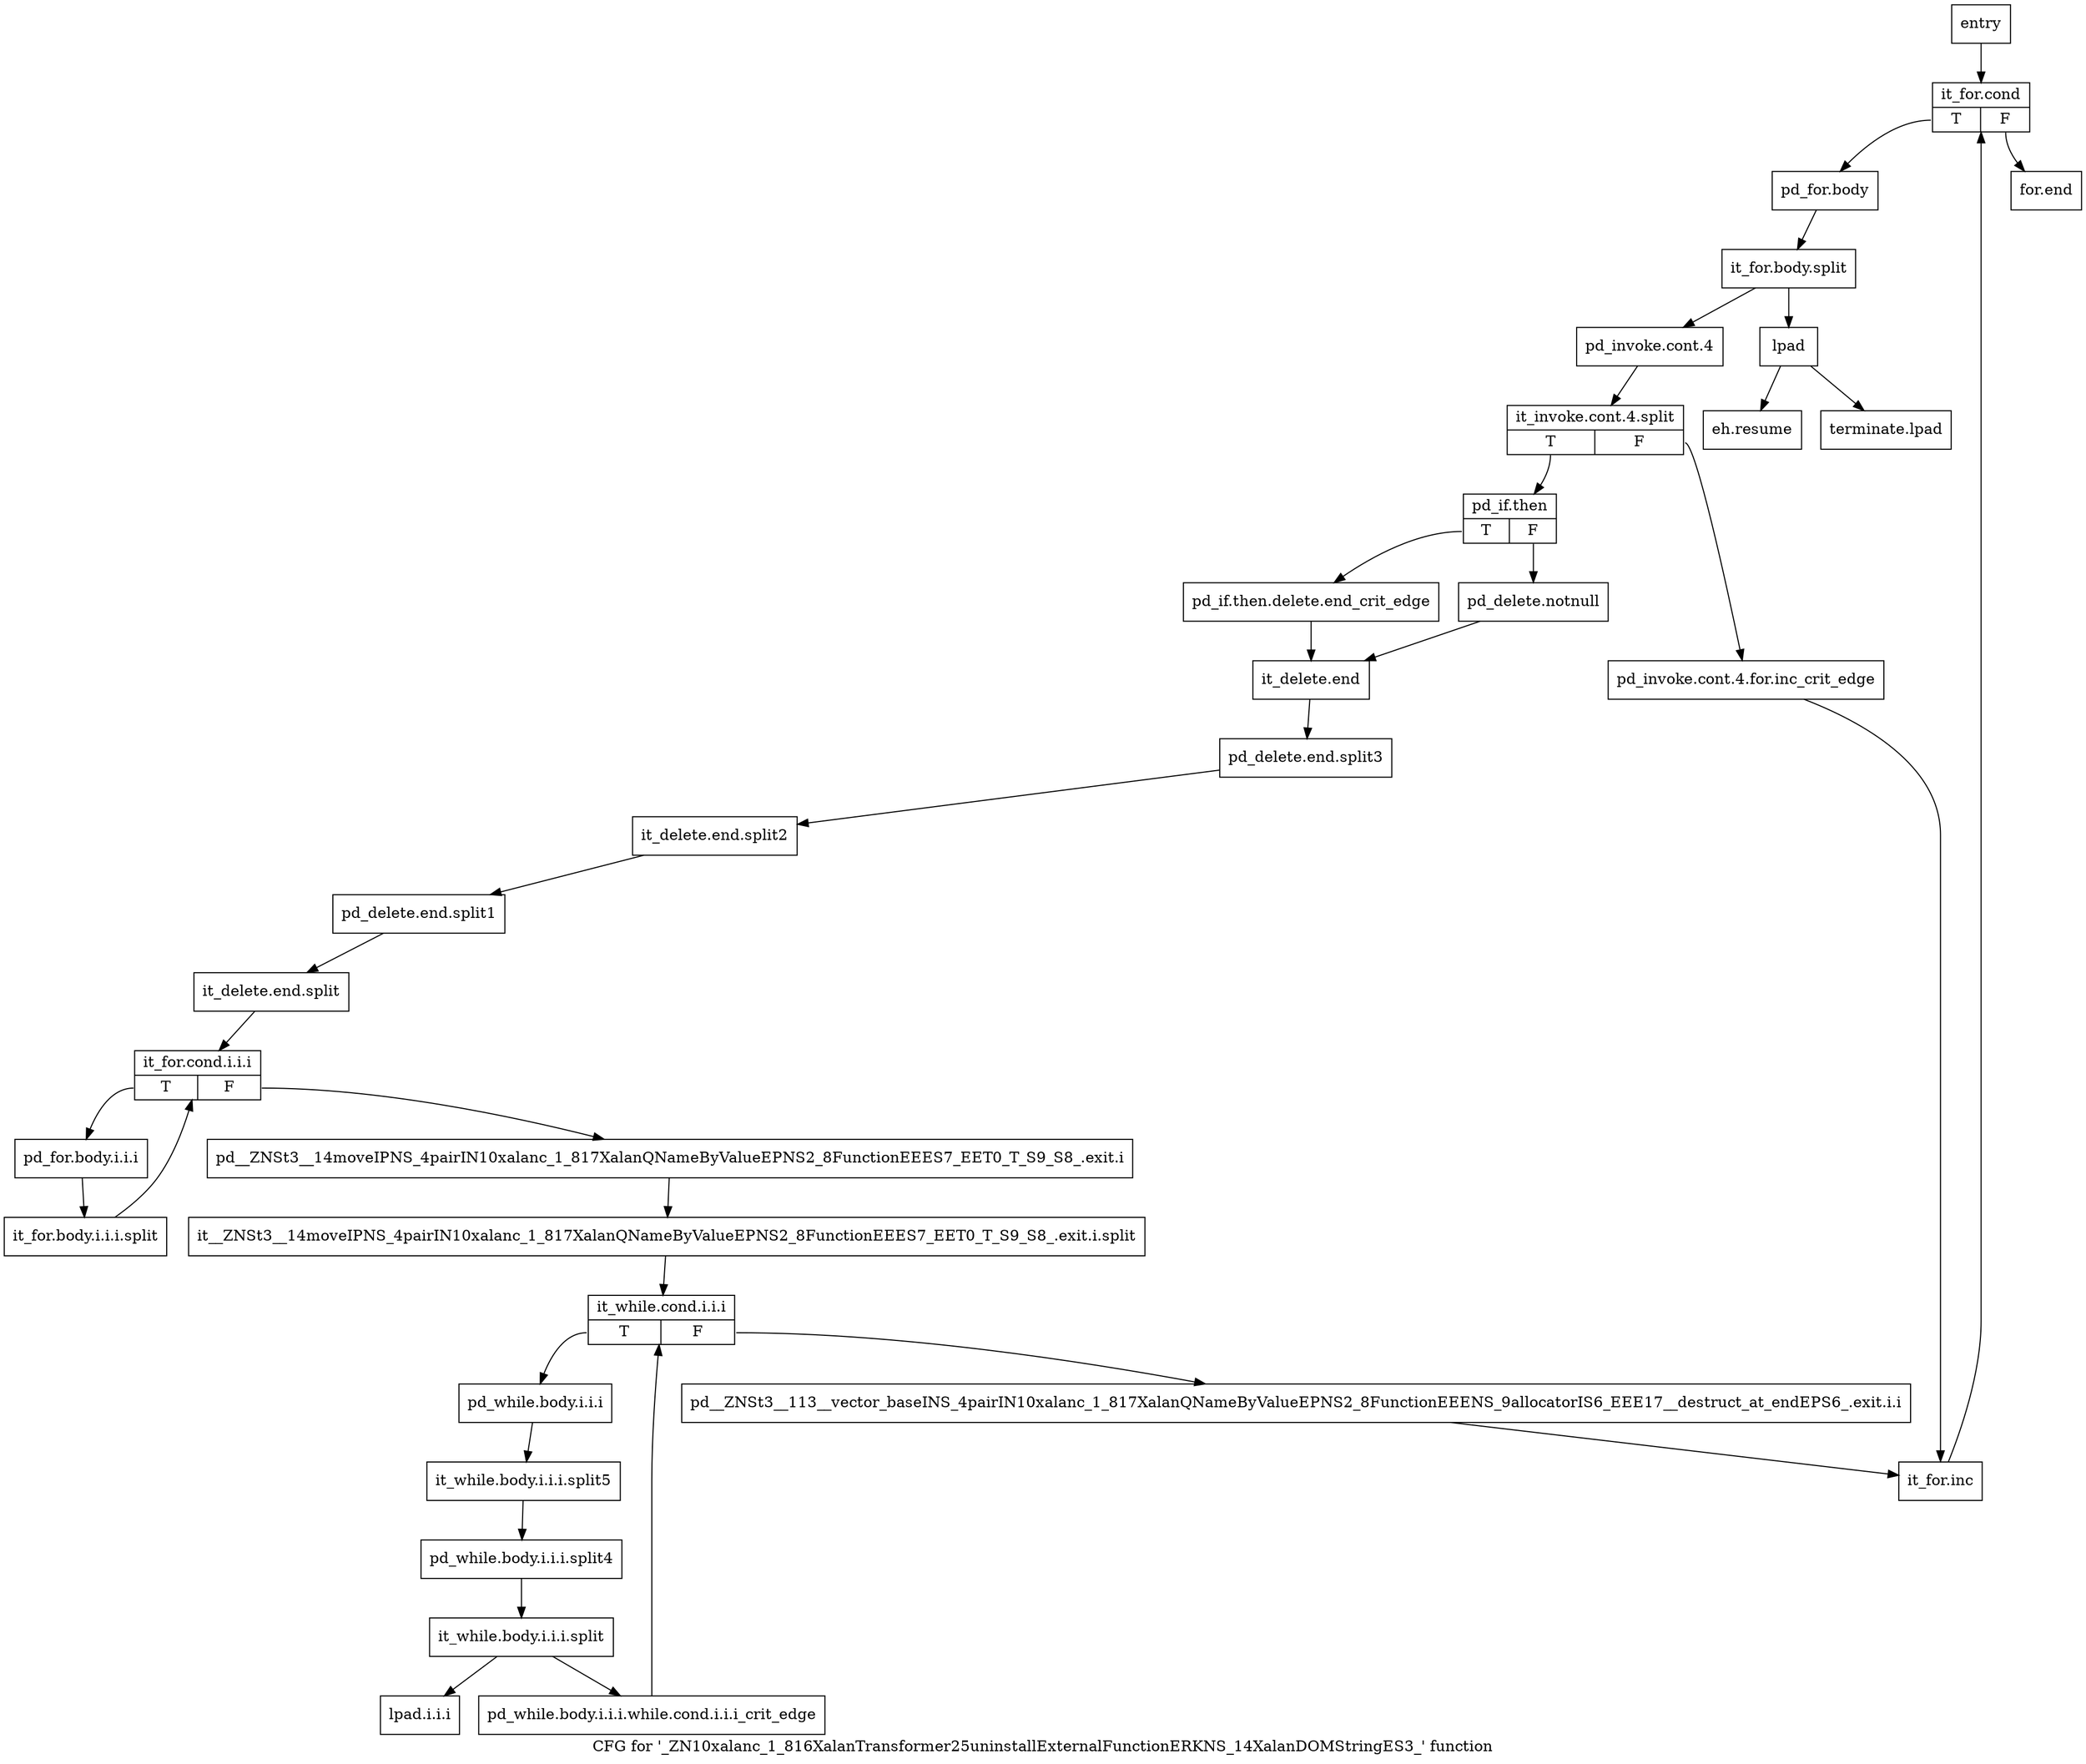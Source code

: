 digraph "CFG for '_ZN10xalanc_1_816XalanTransformer25uninstallExternalFunctionERKNS_14XalanDOMStringES3_' function" {
	label="CFG for '_ZN10xalanc_1_816XalanTransformer25uninstallExternalFunctionERKNS_14XalanDOMStringES3_' function";

	Node0x91ed1c0 [shape=record,label="{entry}"];
	Node0x91ed1c0 -> Node0x91ed210;
	Node0x91ed210 [shape=record,label="{it_for.cond|{<s0>T|<s1>F}}"];
	Node0x91ed210:s0 -> Node0x91ed260;
	Node0x91ed210:s1 -> Node0x91ed7b0;
	Node0x91ed260 [shape=record,label="{pd_for.body}"];
	Node0x91ed260 -> Node0xcb8cb60;
	Node0xcb8cb60 [shape=record,label="{it_for.body.split}"];
	Node0xcb8cb60 -> Node0x91ed2b0;
	Node0xcb8cb60 -> Node0x91ed710;
	Node0x91ed2b0 [shape=record,label="{pd_invoke.cont.4}"];
	Node0x91ed2b0 -> Node0xcb8cf20;
	Node0xcb8cf20 [shape=record,label="{it_invoke.cont.4.split|{<s0>T|<s1>F}}"];
	Node0xcb8cf20:s0 -> Node0x91ed350;
	Node0xcb8cf20:s1 -> Node0x91ed300;
	Node0x91ed300 [shape=record,label="{pd_invoke.cont.4.for.inc_crit_edge}"];
	Node0x91ed300 -> Node0x91ed760;
	Node0x91ed350 [shape=record,label="{pd_if.then|{<s0>T|<s1>F}}"];
	Node0x91ed350:s0 -> Node0x91ed3a0;
	Node0x91ed350:s1 -> Node0x91ed3f0;
	Node0x91ed3a0 [shape=record,label="{pd_if.then.delete.end_crit_edge}"];
	Node0x91ed3a0 -> Node0x91ed440;
	Node0x91ed3f0 [shape=record,label="{pd_delete.notnull}"];
	Node0x91ed3f0 -> Node0x91ed440;
	Node0x91ed440 [shape=record,label="{it_delete.end}"];
	Node0x91ed440 -> Node0xcb8cde0;
	Node0xcb8cde0 [shape=record,label="{pd_delete.end.split3}"];
	Node0xcb8cde0 -> Node0xcb8cfc0;
	Node0xcb8cfc0 [shape=record,label="{it_delete.end.split2}"];
	Node0xcb8cfc0 -> Node0xcb8cf70;
	Node0xcb8cf70 [shape=record,label="{pd_delete.end.split1}"];
	Node0xcb8cf70 -> Node0xcb8d010;
	Node0xcb8d010 [shape=record,label="{it_delete.end.split}"];
	Node0xcb8d010 -> Node0x91ed490;
	Node0x91ed490 [shape=record,label="{it_for.cond.i.i.i|{<s0>T|<s1>F}}"];
	Node0x91ed490:s0 -> Node0x91ed4e0;
	Node0x91ed490:s1 -> Node0x91ed530;
	Node0x91ed4e0 [shape=record,label="{pd_for.body.i.i.i}"];
	Node0x91ed4e0 -> Node0xcb8c660;
	Node0xcb8c660 [shape=record,label="{it_for.body.i.i.i.split}"];
	Node0xcb8c660 -> Node0x91ed490;
	Node0x91ed530 [shape=record,label="{pd__ZNSt3__14moveIPNS_4pairIN10xalanc_1_817XalanQNameByValueEPNS2_8FunctionEEES7_EET0_T_S9_S8_.exit.i}"];
	Node0x91ed530 -> Node0xcb8d100;
	Node0xcb8d100 [shape=record,label="{it__ZNSt3__14moveIPNS_4pairIN10xalanc_1_817XalanQNameByValueEPNS2_8FunctionEEES7_EET0_T_S9_S8_.exit.i.split}"];
	Node0xcb8d100 -> Node0x91ed580;
	Node0x91ed580 [shape=record,label="{it_while.cond.i.i.i|{<s0>T|<s1>F}}"];
	Node0x91ed580:s0 -> Node0x91ed5d0;
	Node0x91ed580:s1 -> Node0x91ed6c0;
	Node0x91ed5d0 [shape=record,label="{pd_while.body.i.i.i}"];
	Node0x91ed5d0 -> Node0xcb8d1a0;
	Node0xcb8d1a0 [shape=record,label="{it_while.body.i.i.i.split5}"];
	Node0xcb8d1a0 -> Node0xcb8d1f0;
	Node0xcb8d1f0 [shape=record,label="{pd_while.body.i.i.i.split4}"];
	Node0xcb8d1f0 -> Node0xcb8d150;
	Node0xcb8d150 [shape=record,label="{it_while.body.i.i.i.split}"];
	Node0xcb8d150 -> Node0x91ed620;
	Node0xcb8d150 -> Node0x91ed670;
	Node0x91ed620 [shape=record,label="{pd_while.body.i.i.i.while.cond.i.i.i_crit_edge}"];
	Node0x91ed620 -> Node0x91ed580;
	Node0x91ed670 [shape=record,label="{lpad.i.i.i}"];
	Node0x91ed6c0 [shape=record,label="{pd__ZNSt3__113__vector_baseINS_4pairIN10xalanc_1_817XalanQNameByValueEPNS2_8FunctionEEENS_9allocatorIS6_EEE17__destruct_at_endEPS6_.exit.i.i}"];
	Node0x91ed6c0 -> Node0x91ed760;
	Node0x91ed710 [shape=record,label="{lpad}"];
	Node0x91ed710 -> Node0x91ed800;
	Node0x91ed710 -> Node0x91ed850;
	Node0x91ed760 [shape=record,label="{it_for.inc}"];
	Node0x91ed760 -> Node0x91ed210;
	Node0x91ed7b0 [shape=record,label="{for.end}"];
	Node0x91ed800 [shape=record,label="{eh.resume}"];
	Node0x91ed850 [shape=record,label="{terminate.lpad}"];
}
